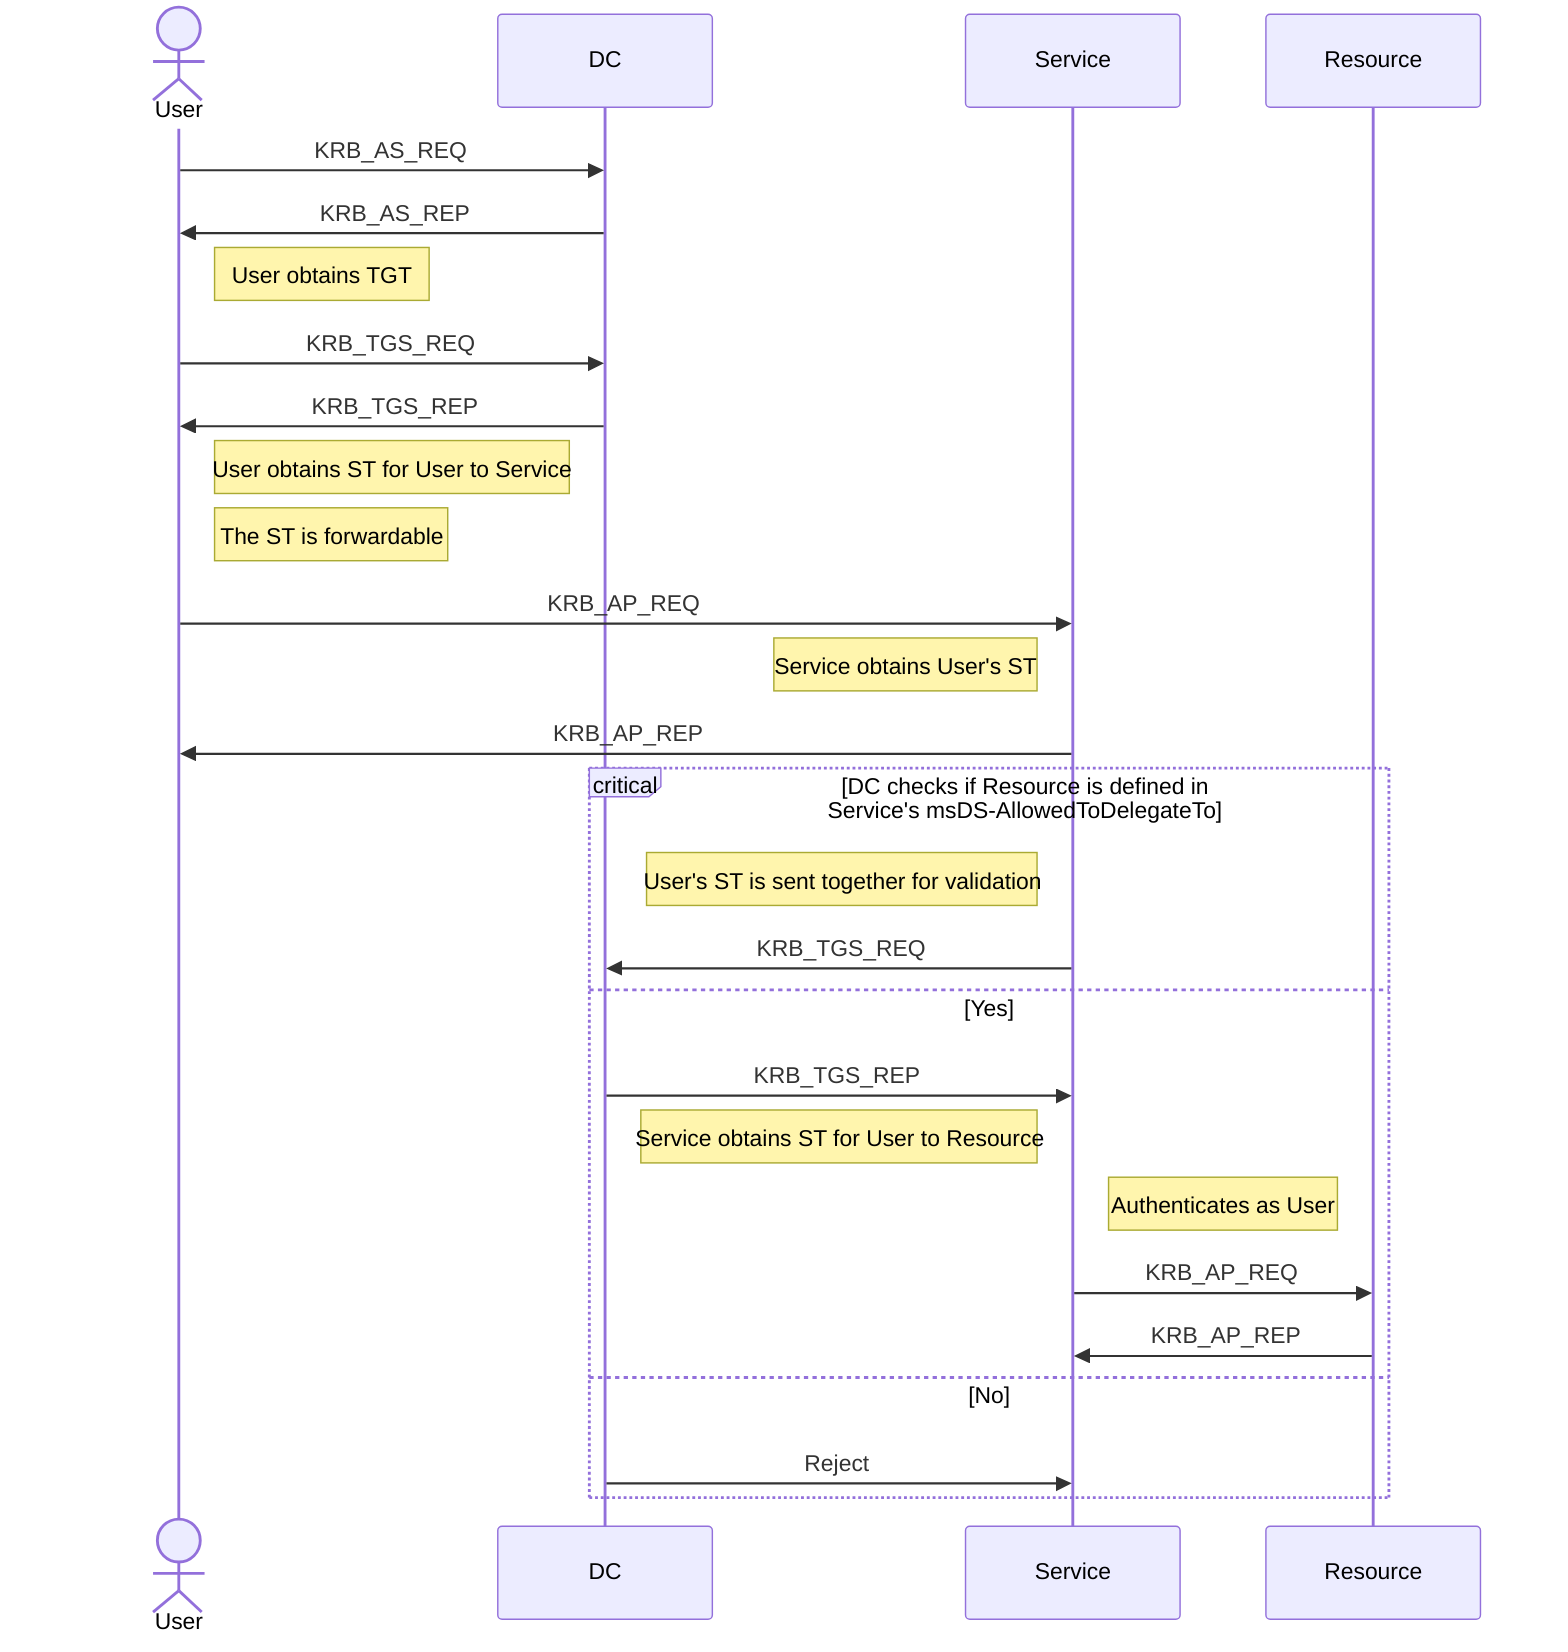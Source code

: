 %% Constrained Delegation
sequenceDiagram

actor User

User->>DC: KRB_AS_REQ
DC->>User: KRB_AS_REP
Note right of User: User obtains TGT
User->>DC: KRB_TGS_REQ
DC->>User: KRB_TGS_REP
Note right of User: User obtains ST for User to Service
Note right of User: The ST is forwardable

User->>Service: KRB_AP_REQ
Note left of Service: Service obtains User's ST
Service->>User: KRB_AP_REP

critical DC checks if Resource is defined in Service's msDS-AllowedToDelegateTo
Note left of Service: User's ST is sent together for validation
Service->>DC: KRB_TGS_REQ
option Yes
DC->>Service: KRB_TGS_REP
Note left of Service: Service obtains ST for User to Resource

Note right of Service: Authenticates as User
Service->>Resource: KRB_AP_REQ
Resource->>Service: KRB_AP_REP

option No
DC->>Service: Reject
end